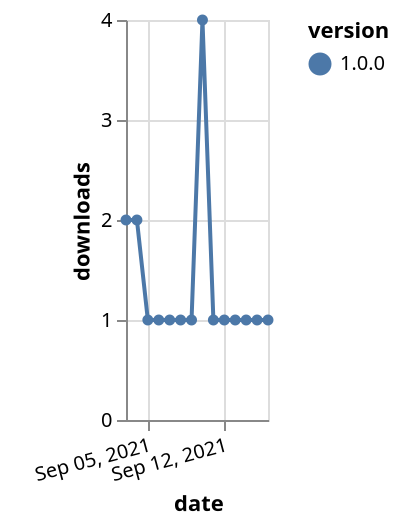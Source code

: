 {"$schema": "https://vega.github.io/schema/vega-lite/v5.json", "description": "A simple bar chart with embedded data.", "data": {"values": [{"date": "2021-09-03", "total": 124, "delta": 2, "version": "1.0.0"}, {"date": "2021-09-04", "total": 126, "delta": 2, "version": "1.0.0"}, {"date": "2021-09-05", "total": 127, "delta": 1, "version": "1.0.0"}, {"date": "2021-09-06", "total": 128, "delta": 1, "version": "1.0.0"}, {"date": "2021-09-07", "total": 129, "delta": 1, "version": "1.0.0"}, {"date": "2021-09-08", "total": 130, "delta": 1, "version": "1.0.0"}, {"date": "2021-09-09", "total": 131, "delta": 1, "version": "1.0.0"}, {"date": "2021-09-10", "total": 135, "delta": 4, "version": "1.0.0"}, {"date": "2021-09-11", "total": 136, "delta": 1, "version": "1.0.0"}, {"date": "2021-09-12", "total": 137, "delta": 1, "version": "1.0.0"}, {"date": "2021-09-13", "total": 138, "delta": 1, "version": "1.0.0"}, {"date": "2021-09-14", "total": 139, "delta": 1, "version": "1.0.0"}, {"date": "2021-09-15", "total": 140, "delta": 1, "version": "1.0.0"}, {"date": "2021-09-16", "total": 141, "delta": 1, "version": "1.0.0"}]}, "width": "container", "mark": {"type": "line", "point": {"filled": true}}, "encoding": {"x": {"field": "date", "type": "temporal", "timeUnit": "yearmonthdate", "title": "date", "axis": {"labelAngle": -15}}, "y": {"field": "delta", "type": "quantitative", "title": "downloads"}, "color": {"field": "version", "type": "nominal"}, "tooltip": {"field": "delta"}}}